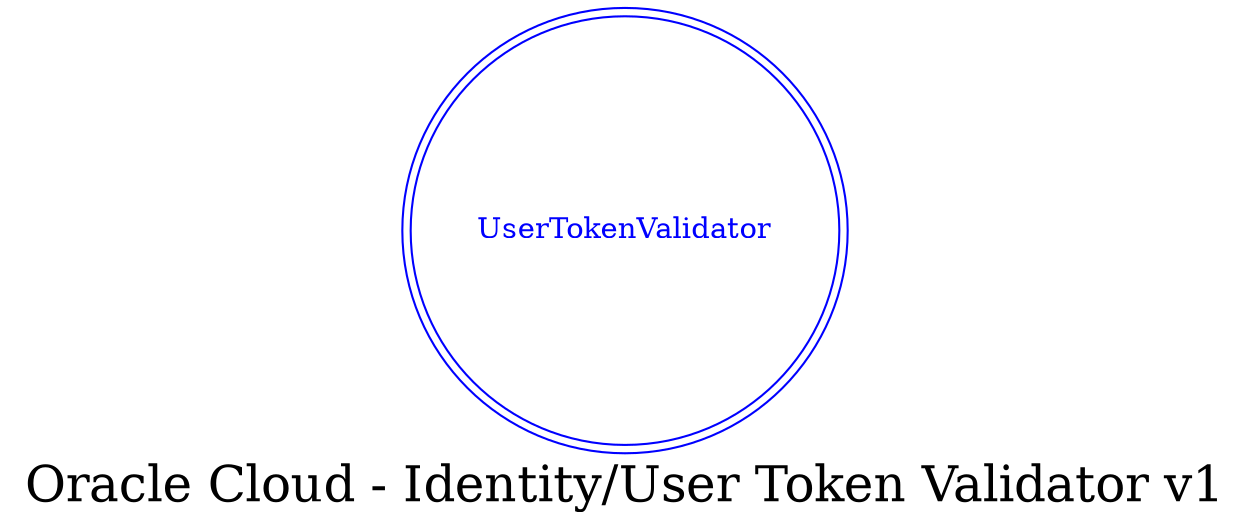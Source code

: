 digraph LexiconGraph {
graph[label="Oracle Cloud - Identity/User Token Validator v1", fontsize=24]
splines=true
"UserTokenValidator" [color=blue, fontcolor=blue, shape=doublecircle]
}
